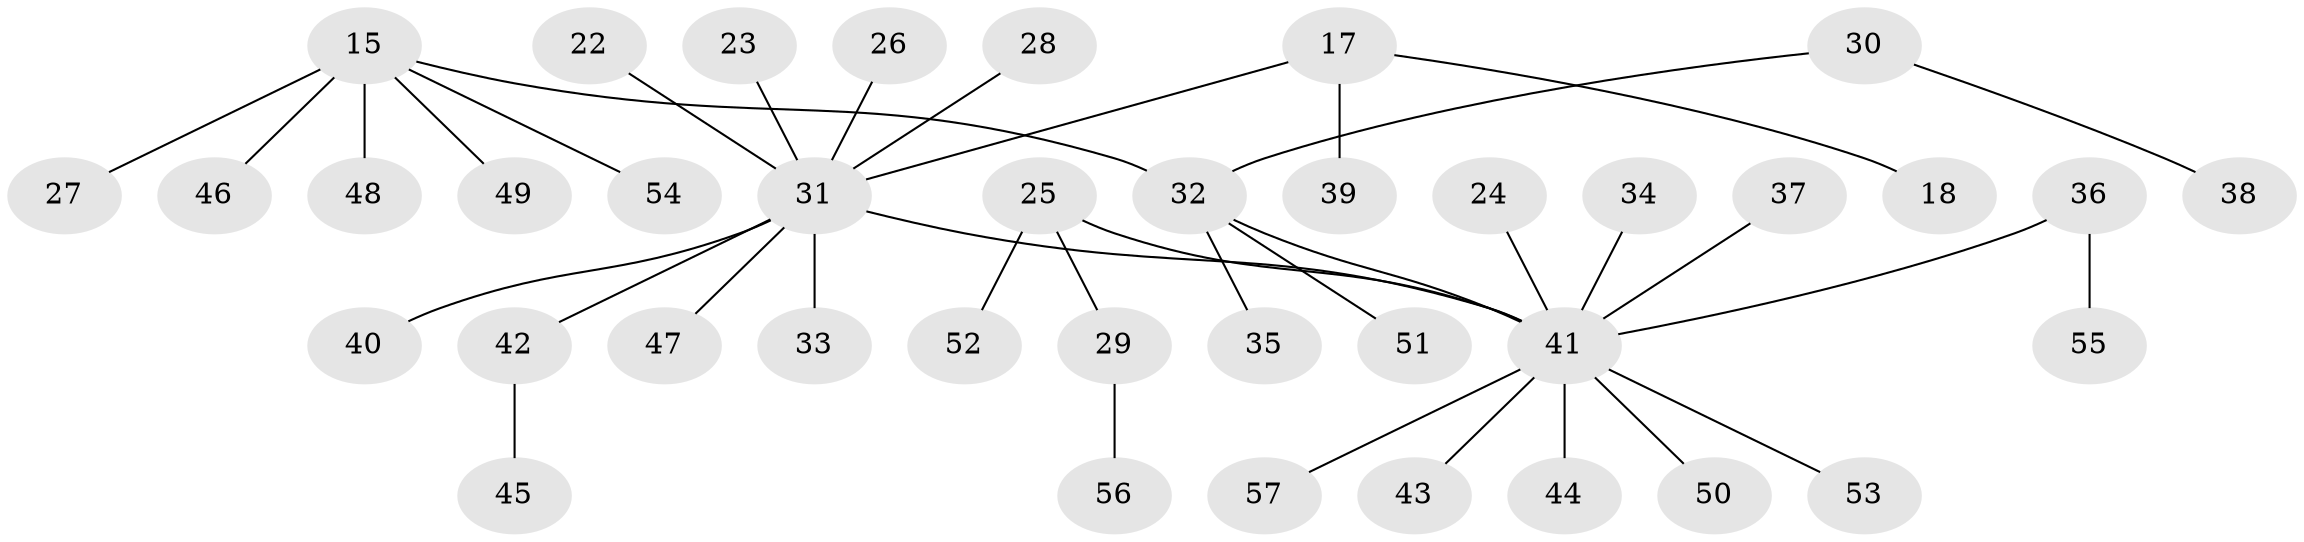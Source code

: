 // original degree distribution, {4: 0.05263157894736842, 6: 0.07017543859649122, 5: 0.03508771929824561, 2: 0.21052631578947367, 1: 0.5789473684210527, 3: 0.05263157894736842}
// Generated by graph-tools (version 1.1) at 2025/57/03/04/25 21:57:07]
// undirected, 39 vertices, 38 edges
graph export_dot {
graph [start="1"]
  node [color=gray90,style=filled];
  15;
  17;
  18;
  22;
  23;
  24;
  25;
  26;
  27;
  28;
  29;
  30;
  31 [super="+6+20"];
  32 [super="+11"];
  33;
  34;
  35;
  36;
  37;
  38;
  39;
  40;
  41 [super="+12+13+14+16+19+21"];
  42;
  43;
  44;
  45;
  46;
  47;
  48;
  49;
  50;
  51;
  52;
  53;
  54;
  55;
  56;
  57;
  15 -- 27;
  15 -- 46;
  15 -- 48;
  15 -- 49;
  15 -- 54;
  15 -- 32;
  17 -- 18;
  17 -- 39;
  17 -- 31;
  22 -- 31;
  23 -- 31;
  24 -- 41;
  25 -- 29;
  25 -- 52;
  25 -- 41;
  26 -- 31;
  28 -- 31;
  29 -- 56;
  30 -- 38;
  30 -- 32;
  31 -- 47;
  31 -- 41;
  31 -- 33;
  31 -- 40;
  31 -- 42;
  32 -- 35;
  32 -- 51;
  32 -- 41;
  34 -- 41;
  36 -- 55;
  36 -- 41;
  37 -- 41;
  41 -- 44;
  41 -- 53;
  41 -- 57;
  41 -- 43;
  41 -- 50;
  42 -- 45;
}
